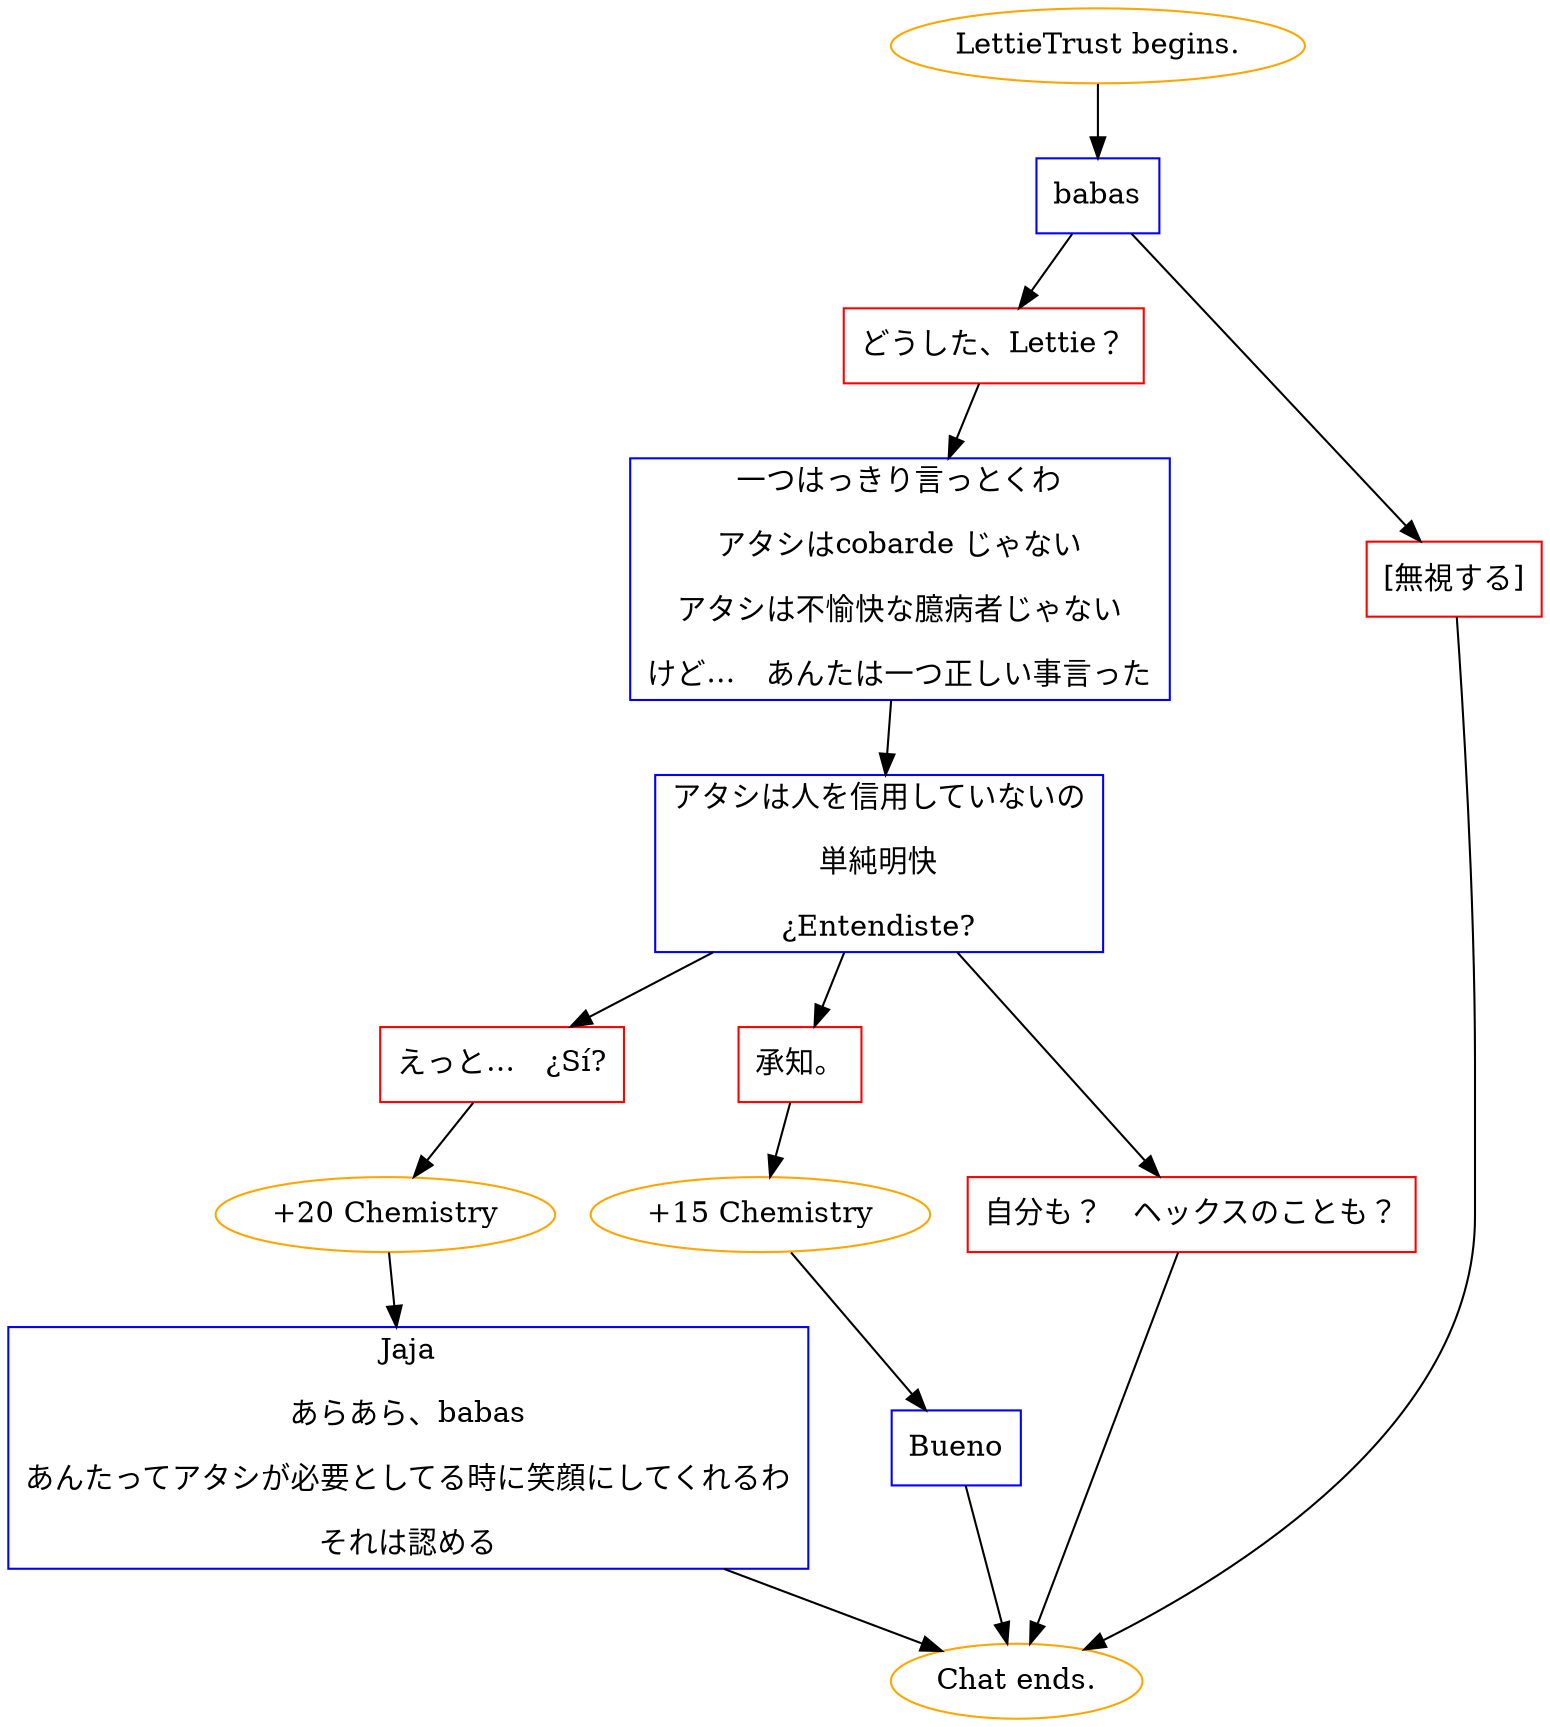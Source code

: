 digraph {
	"LettieTrust begins." [color=orange];
		"LettieTrust begins." -> j831262480;
	j831262480 [label="babas",shape=box,color=blue];
		j831262480 -> j787733238;
		j831262480 -> j85835136;
	j787733238 [label="どうした、Lettie？",shape=box,color=red];
		j787733238 -> j2138021657;
	j85835136 [label="[無視する]",shape=box,color=red];
		j85835136 -> "Chat ends.";
	j2138021657 [label="一つはっきり言っとくわ
アタシはcobarde じゃない
アタシは不愉快な臆病者じゃない
けど…　あんたは一つ正しい事言った",shape=box,color=blue];
		j2138021657 -> j3246070837;
	"Chat ends." [color=orange];
	j3246070837 [label="アタシは人を信用していないの
単純明快
¿Entendiste?",shape=box,color=blue];
		j3246070837 -> j874164350;
		j3246070837 -> j230778024;
		j3246070837 -> j545317331;
	j874164350 [label="えっと…　¿Sí?",shape=box,color=red];
		j874164350 -> j1640123655;
	j230778024 [label="承知。",shape=box,color=red];
		j230778024 -> j1063159804;
	j545317331 [label="自分も？　ヘックスのことも？",shape=box,color=red];
		j545317331 -> "Chat ends.";
	j1640123655 [label="+20 Chemistry",color=orange];
		j1640123655 -> j3282318989;
	j1063159804 [label="+15 Chemistry",color=orange];
		j1063159804 -> j3748645904;
	j3282318989 [label="Jaja
あらあら、babas
あんたってアタシが必要としてる時に笑顔にしてくれるわ
それは認める",shape=box,color=blue];
		j3282318989 -> "Chat ends.";
	j3748645904 [label="Bueno",shape=box,color=blue];
		j3748645904 -> "Chat ends.";
}